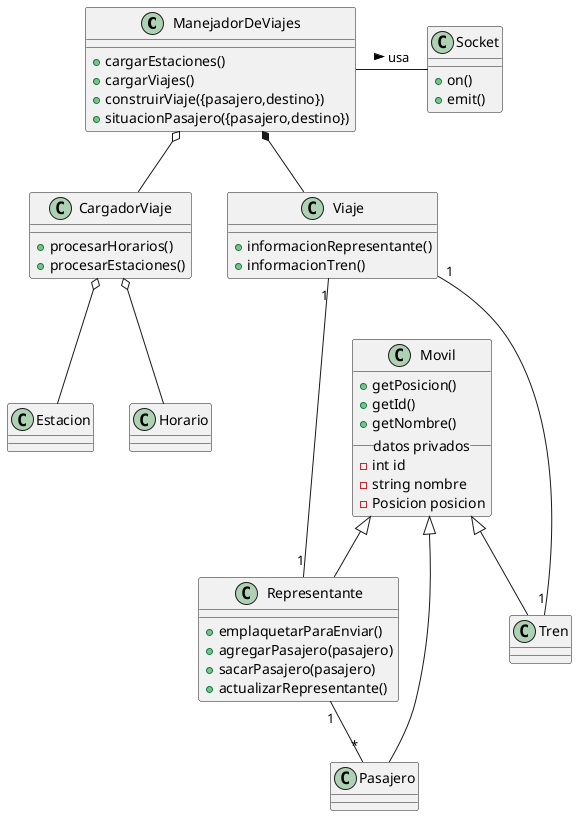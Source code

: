 @startuml
class ManejadorDeViajes{
+cargarEstaciones()
+cargarViajes()
+construirViaje({pasajero,destino})
+situacionPasajero({pasajero,destino})
}
class CargadorViaje{
+procesarHorarios()
+procesarEstaciones()
}
class Socket{
    +on()
    +emit()
}

class Pasajero{

}
class Representante{
    +emplaquetarParaEnviar()
    +agregarPasajero(pasajero)
    +sacarPasajero(pasajero)
    +actualizarRepresentante()
}
class Tren
class Estacion
class Horario
class Movil{
    +getPosicion()
    +getId()
    +getNombre()
    __datos privados__
    -int id
    -string nombre
    -Posicion posicion
}
class Viaje{
    +informacionRepresentante()
    +informacionTren()
}
ManejadorDeViajes - Socket : usa >
ManejadorDeViajes o-- CargadorViaje
ManejadorDeViajes *-- Viaje
CargadorViaje o-- Estacion
CargadorViaje o-- Horario
Viaje "1" --- "1" Tren
Viaje "1"--- "1" Representante
Representante "1"-- "*" Pasajero
Movil <|-- Representante
Movil <|-- Tren
Movil <|-- Pasajero
@enduml